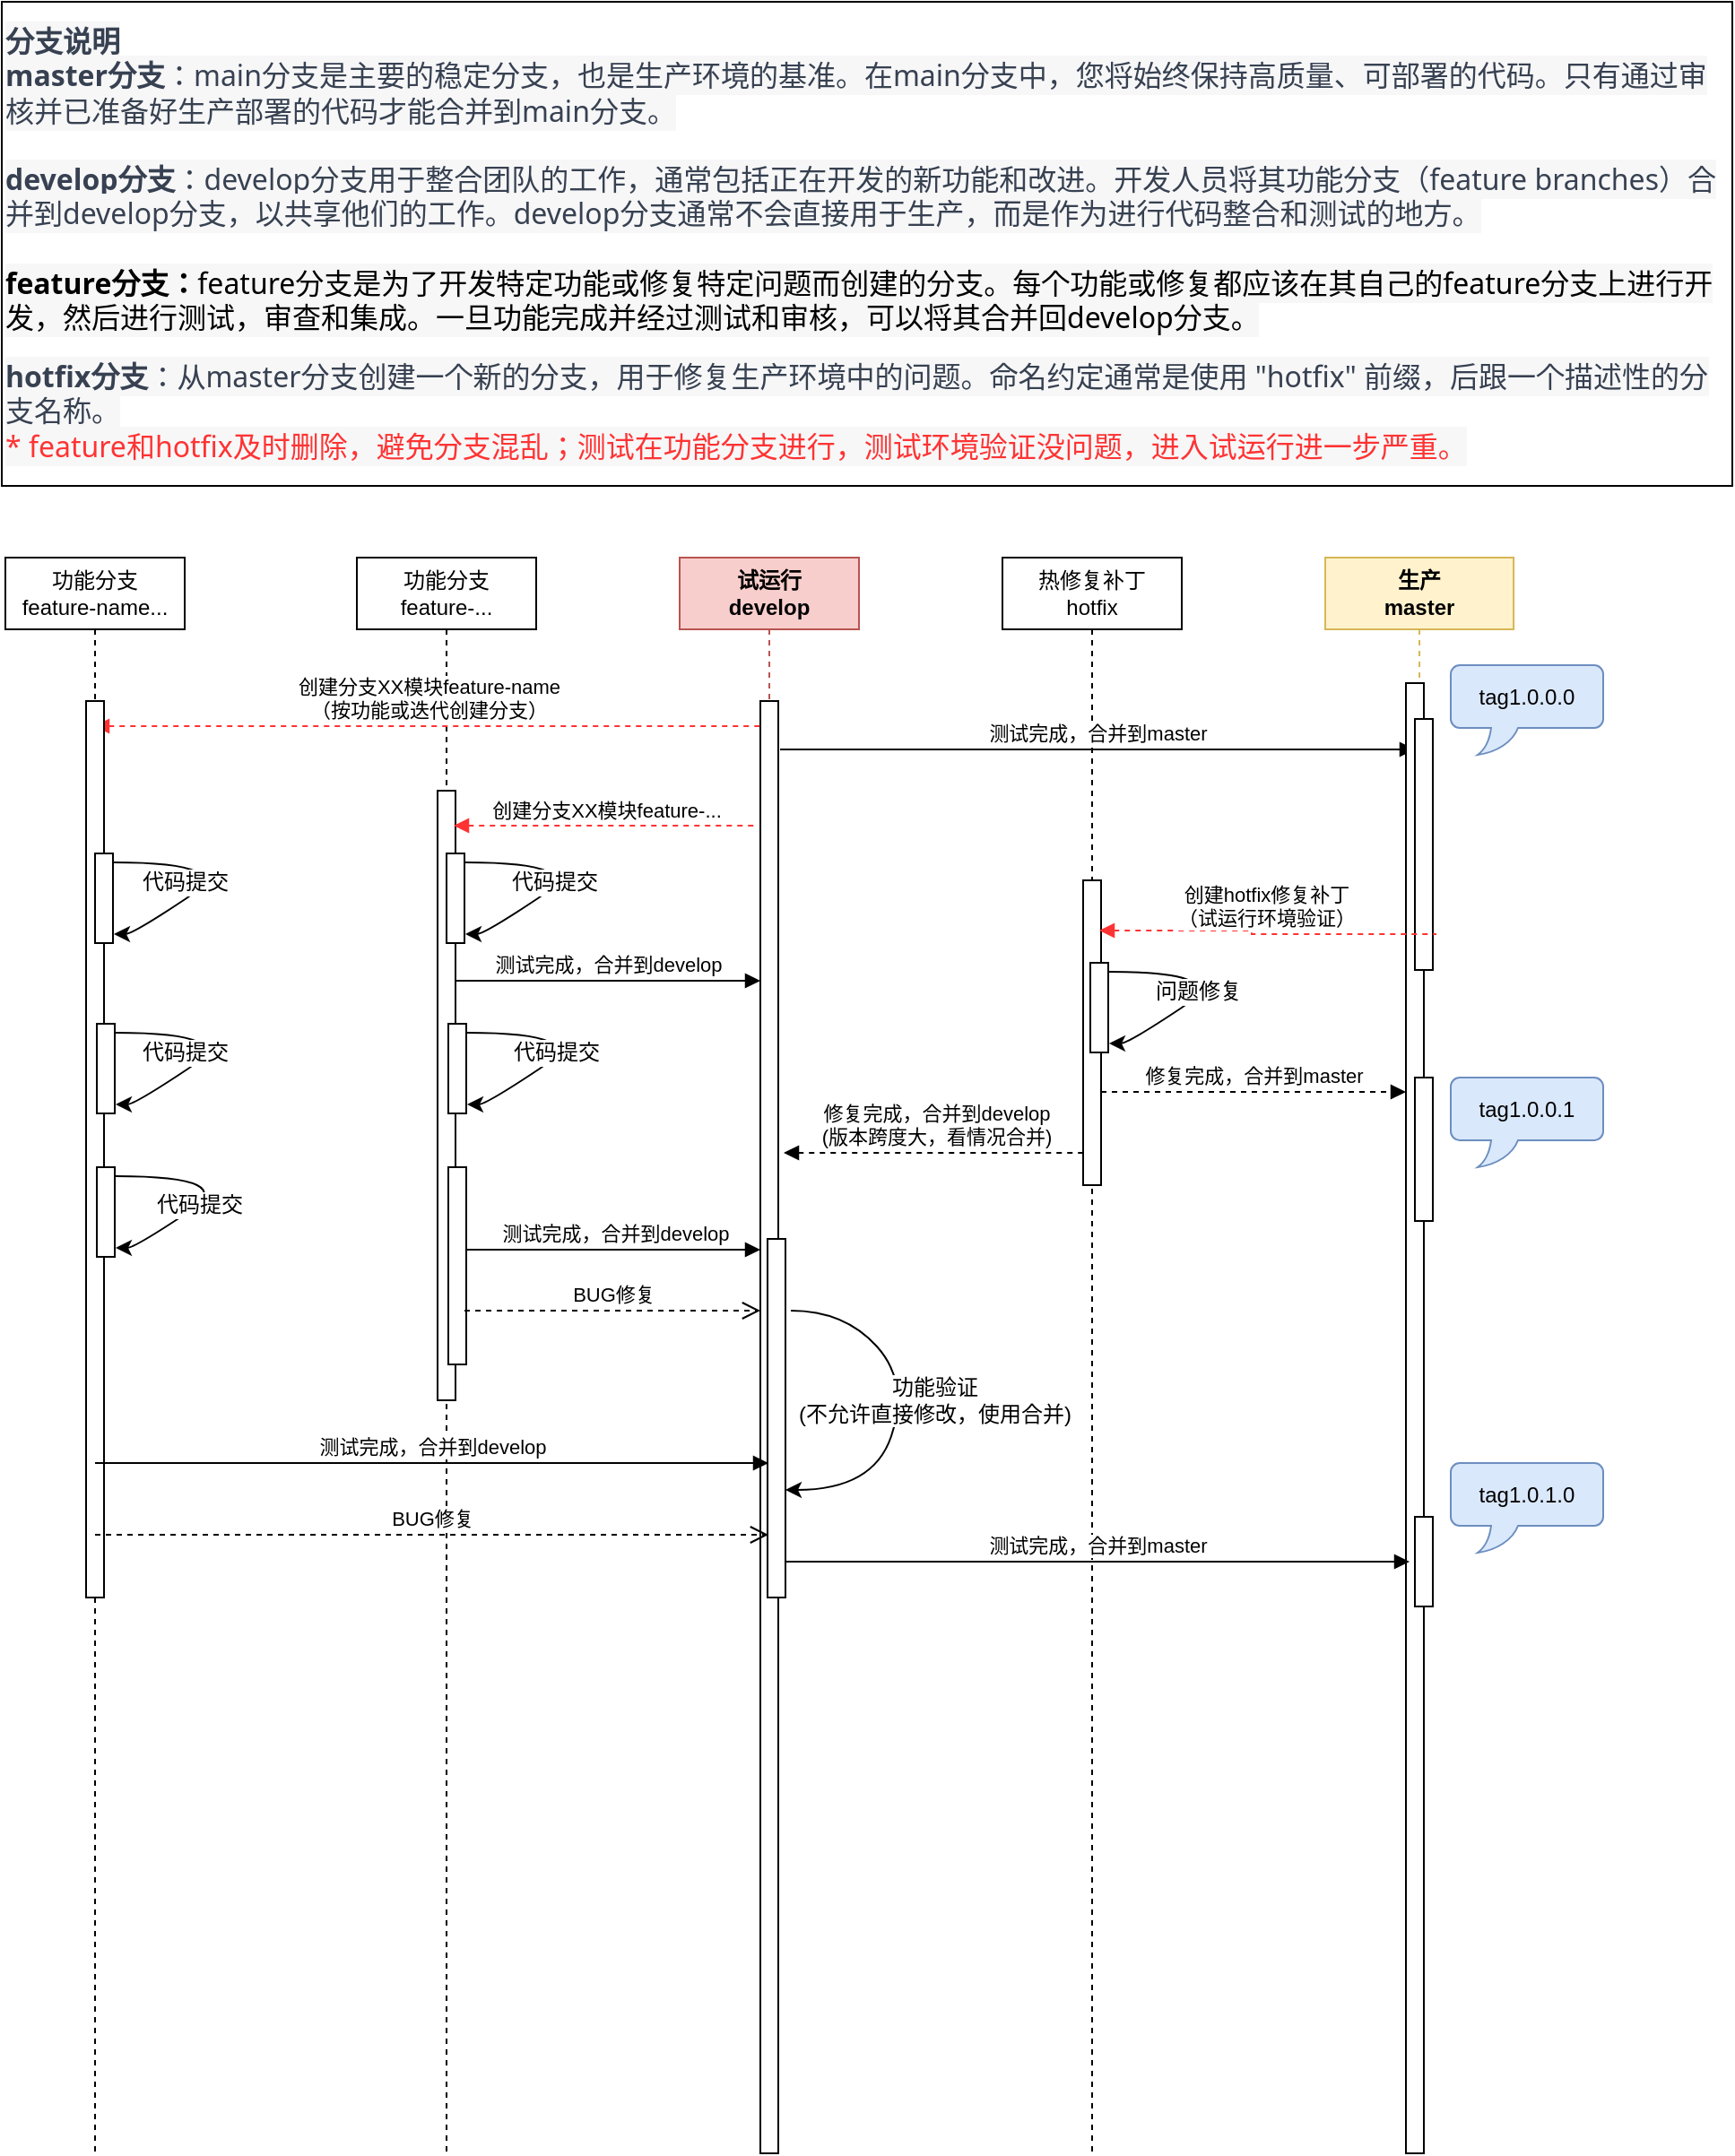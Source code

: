 <mxfile version="21.7.4" type="github">
  <diagram name="第 1 页" id="_E1_B4NnV857_4SNeRNT">
    <mxGraphModel dx="1661" dy="2303" grid="1" gridSize="10" guides="1" tooltips="1" connect="1" arrows="1" fold="1" page="1" pageScale="1" pageWidth="827" pageHeight="1169" math="0" shadow="0">
      <root>
        <mxCell id="0" />
        <mxCell id="1" parent="0" />
        <mxCell id="tiI2DZFde3NhL8ovrC6l-1" value="功能分支&lt;br&gt;feature-..." style="shape=umlLifeline;perimeter=lifelinePerimeter;whiteSpace=wrap;html=1;container=0;dropTarget=0;collapsible=0;recursiveResize=0;outlineConnect=0;portConstraint=eastwest;newEdgeStyle={&quot;edgeStyle&quot;:&quot;elbowEdgeStyle&quot;,&quot;elbow&quot;:&quot;vertical&quot;,&quot;curved&quot;:0,&quot;rounded&quot;:0};" vertex="1" parent="1">
          <mxGeometry x="238" y="40" width="100" height="890" as="geometry" />
        </mxCell>
        <mxCell id="tiI2DZFde3NhL8ovrC6l-11" value="" style="html=1;points=[];perimeter=orthogonalPerimeter;outlineConnect=0;targetShapes=umlLifeline;portConstraint=eastwest;newEdgeStyle={&quot;edgeStyle&quot;:&quot;elbowEdgeStyle&quot;,&quot;elbow&quot;:&quot;vertical&quot;,&quot;curved&quot;:0,&quot;rounded&quot;:0};" vertex="1" parent="tiI2DZFde3NhL8ovrC6l-1">
          <mxGeometry x="45" y="130" width="10" height="340" as="geometry" />
        </mxCell>
        <mxCell id="tiI2DZFde3NhL8ovrC6l-46" value="" style="curved=1;endArrow=classic;html=1;rounded=0;fontFamily=Helvetica;fontSize=12;fontColor=default;" edge="1" parent="tiI2DZFde3NhL8ovrC6l-1">
          <mxGeometry width="50" height="50" relative="1" as="geometry">
            <mxPoint x="61.5" y="265" as="sourcePoint" />
            <mxPoint x="61.5" y="305" as="targetPoint" />
            <Array as="points">
              <mxPoint x="132" y="265" />
              <mxPoint x="72" y="305" />
            </Array>
          </mxGeometry>
        </mxCell>
        <mxCell id="tiI2DZFde3NhL8ovrC6l-47" value="代码提交" style="edgeLabel;html=1;align=center;verticalAlign=middle;resizable=0;points=[];fontSize=12;fontFamily=Helvetica;fontColor=default;" vertex="1" connectable="0" parent="tiI2DZFde3NhL8ovrC6l-46">
          <mxGeometry x="0.221" y="-4" relative="1" as="geometry">
            <mxPoint y="1" as="offset" />
          </mxGeometry>
        </mxCell>
        <mxCell id="tiI2DZFde3NhL8ovrC6l-48" value="" style="html=1;points=[];perimeter=orthogonalPerimeter;outlineConnect=0;targetShapes=umlLifeline;portConstraint=eastwest;newEdgeStyle={&quot;edgeStyle&quot;:&quot;elbowEdgeStyle&quot;,&quot;elbow&quot;:&quot;vertical&quot;,&quot;curved&quot;:0,&quot;rounded&quot;:0};" vertex="1" parent="tiI2DZFde3NhL8ovrC6l-1">
          <mxGeometry x="51" y="260" width="10" height="50" as="geometry" />
        </mxCell>
        <mxCell id="tiI2DZFde3NhL8ovrC6l-54" value="" style="html=1;points=[];perimeter=orthogonalPerimeter;outlineConnect=0;targetShapes=umlLifeline;portConstraint=eastwest;newEdgeStyle={&quot;edgeStyle&quot;:&quot;elbowEdgeStyle&quot;,&quot;elbow&quot;:&quot;vertical&quot;,&quot;curved&quot;:0,&quot;rounded&quot;:0};" vertex="1" parent="tiI2DZFde3NhL8ovrC6l-1">
          <mxGeometry x="51" y="340" width="10" height="110" as="geometry" />
        </mxCell>
        <mxCell id="tiI2DZFde3NhL8ovrC6l-5" value="&lt;b&gt;试运行&lt;br&gt;develop&lt;/b&gt;" style="shape=umlLifeline;perimeter=lifelinePerimeter;whiteSpace=wrap;html=1;container=0;dropTarget=0;collapsible=0;recursiveResize=0;outlineConnect=0;portConstraint=eastwest;newEdgeStyle={&quot;edgeStyle&quot;:&quot;elbowEdgeStyle&quot;,&quot;elbow&quot;:&quot;vertical&quot;,&quot;curved&quot;:0,&quot;rounded&quot;:0};fillColor=#f8cecc;strokeColor=#b85450;" vertex="1" parent="1">
          <mxGeometry x="418" y="40" width="100" height="890" as="geometry" />
        </mxCell>
        <mxCell id="tiI2DZFde3NhL8ovrC6l-6" value="" style="html=1;points=[];perimeter=orthogonalPerimeter;outlineConnect=0;targetShapes=umlLifeline;portConstraint=eastwest;newEdgeStyle={&quot;edgeStyle&quot;:&quot;elbowEdgeStyle&quot;,&quot;elbow&quot;:&quot;vertical&quot;,&quot;curved&quot;:0,&quot;rounded&quot;:0};" vertex="1" parent="tiI2DZFde3NhL8ovrC6l-5">
          <mxGeometry x="45" y="80" width="10" height="810" as="geometry" />
        </mxCell>
        <mxCell id="tiI2DZFde3NhL8ovrC6l-58" value="" style="html=1;points=[];perimeter=orthogonalPerimeter;outlineConnect=0;targetShapes=umlLifeline;portConstraint=eastwest;newEdgeStyle={&quot;edgeStyle&quot;:&quot;elbowEdgeStyle&quot;,&quot;elbow&quot;:&quot;vertical&quot;,&quot;curved&quot;:0,&quot;rounded&quot;:0};" vertex="1" parent="tiI2DZFde3NhL8ovrC6l-5">
          <mxGeometry x="49" y="380" width="10" height="200" as="geometry" />
        </mxCell>
        <mxCell id="tiI2DZFde3NhL8ovrC6l-56" value="" style="curved=1;endArrow=classic;html=1;rounded=0;fontFamily=Helvetica;fontSize=12;fontColor=default;" edge="1" parent="tiI2DZFde3NhL8ovrC6l-5" target="tiI2DZFde3NhL8ovrC6l-58">
          <mxGeometry width="50" height="50" relative="1" as="geometry">
            <mxPoint x="62" y="420" as="sourcePoint" />
            <mxPoint x="57.5" y="520" as="targetPoint" />
            <Array as="points">
              <mxPoint x="92" y="420" />
              <mxPoint x="128" y="460" />
              <mxPoint x="108" y="520" />
            </Array>
          </mxGeometry>
        </mxCell>
        <mxCell id="tiI2DZFde3NhL8ovrC6l-57" value="功能验证&lt;br&gt;(不允许直接修改，使用合并)" style="edgeLabel;html=1;align=center;verticalAlign=middle;resizable=0;points=[];fontSize=12;fontFamily=Helvetica;fontColor=default;" vertex="1" connectable="0" parent="tiI2DZFde3NhL8ovrC6l-56">
          <mxGeometry x="0.221" y="-4" relative="1" as="geometry">
            <mxPoint x="29" y="-23" as="offset" />
          </mxGeometry>
        </mxCell>
        <mxCell id="tiI2DZFde3NhL8ovrC6l-7" value="创建分支XX模块feature-name&lt;br&gt;（按功能或迭代创建分支）" style="html=1;verticalAlign=bottom;endArrow=none;edgeStyle=elbowEdgeStyle;elbow=horizontal;curved=0;rounded=0;startArrow=block;startFill=1;endFill=0;dashed=1;strokeColor=#FF3333;" edge="1" parent="1">
          <mxGeometry relative="1" as="geometry">
            <mxPoint x="91.5" y="134" as="sourcePoint" />
            <Array as="points">
              <mxPoint x="302" y="134" />
            </Array>
            <mxPoint x="463" y="134" as="targetPoint" />
          </mxGeometry>
        </mxCell>
        <mxCell id="tiI2DZFde3NhL8ovrC6l-12" value="创建分支XX模块feature-..." style="html=1;verticalAlign=bottom;endArrow=none;edgeStyle=elbowEdgeStyle;elbow=horizontal;curved=0;rounded=0;startArrow=block;startFill=1;endFill=0;dashed=1;strokeColor=#FF3333;" edge="1" parent="1">
          <mxGeometry relative="1" as="geometry">
            <mxPoint x="292" y="189.5" as="sourcePoint" />
            <Array as="points">
              <mxPoint x="377" y="189.5" />
            </Array>
            <mxPoint x="462" y="189.5" as="targetPoint" />
          </mxGeometry>
        </mxCell>
        <mxCell id="tiI2DZFde3NhL8ovrC6l-13" value="热修复补丁&lt;br&gt;hotfix" style="shape=umlLifeline;perimeter=lifelinePerimeter;whiteSpace=wrap;html=1;container=0;dropTarget=0;collapsible=0;recursiveResize=0;outlineConnect=0;portConstraint=eastwest;newEdgeStyle={&quot;edgeStyle&quot;:&quot;elbowEdgeStyle&quot;,&quot;elbow&quot;:&quot;vertical&quot;,&quot;curved&quot;:0,&quot;rounded&quot;:0};" vertex="1" parent="1">
          <mxGeometry x="598" y="40" width="100" height="890" as="geometry" />
        </mxCell>
        <mxCell id="tiI2DZFde3NhL8ovrC6l-14" value="" style="html=1;points=[];perimeter=orthogonalPerimeter;outlineConnect=0;targetShapes=umlLifeline;portConstraint=eastwest;newEdgeStyle={&quot;edgeStyle&quot;:&quot;elbowEdgeStyle&quot;,&quot;elbow&quot;:&quot;vertical&quot;,&quot;curved&quot;:0,&quot;rounded&quot;:0};" vertex="1" parent="tiI2DZFde3NhL8ovrC6l-13">
          <mxGeometry x="45" y="180" width="10" height="170" as="geometry" />
        </mxCell>
        <mxCell id="tiI2DZFde3NhL8ovrC6l-31" value="" style="curved=1;endArrow=classic;html=1;rounded=0;fontFamily=Helvetica;fontSize=12;fontColor=default;" edge="1" parent="tiI2DZFde3NhL8ovrC6l-13">
          <mxGeometry width="50" height="50" relative="1" as="geometry">
            <mxPoint x="59.5" y="231" as="sourcePoint" />
            <mxPoint x="59.5" y="271" as="targetPoint" />
            <Array as="points">
              <mxPoint x="130" y="231" />
              <mxPoint x="70" y="271" />
            </Array>
          </mxGeometry>
        </mxCell>
        <mxCell id="tiI2DZFde3NhL8ovrC6l-32" value="问题修复" style="edgeLabel;html=1;align=center;verticalAlign=middle;resizable=0;points=[];fontSize=12;fontFamily=Helvetica;fontColor=default;" vertex="1" connectable="0" parent="tiI2DZFde3NhL8ovrC6l-31">
          <mxGeometry x="0.221" y="-4" relative="1" as="geometry">
            <mxPoint y="1" as="offset" />
          </mxGeometry>
        </mxCell>
        <mxCell id="tiI2DZFde3NhL8ovrC6l-33" value="" style="html=1;points=[];perimeter=orthogonalPerimeter;outlineConnect=0;targetShapes=umlLifeline;portConstraint=eastwest;newEdgeStyle={&quot;edgeStyle&quot;:&quot;elbowEdgeStyle&quot;,&quot;elbow&quot;:&quot;vertical&quot;,&quot;curved&quot;:0,&quot;rounded&quot;:0};" vertex="1" parent="tiI2DZFde3NhL8ovrC6l-13">
          <mxGeometry x="49" y="226" width="10" height="50" as="geometry" />
        </mxCell>
        <mxCell id="tiI2DZFde3NhL8ovrC6l-20" value="" style="curved=1;endArrow=classic;html=1;rounded=0;fontFamily=Helvetica;fontSize=12;fontColor=default;" edge="1" parent="1">
          <mxGeometry width="50" height="50" relative="1" as="geometry">
            <mxPoint x="298.5" y="210" as="sourcePoint" />
            <mxPoint x="298.5" y="250" as="targetPoint" />
            <Array as="points">
              <mxPoint x="369" y="210" />
              <mxPoint x="309" y="250" />
            </Array>
          </mxGeometry>
        </mxCell>
        <mxCell id="tiI2DZFde3NhL8ovrC6l-21" value="代码提交" style="edgeLabel;html=1;align=center;verticalAlign=middle;resizable=0;points=[];fontSize=12;fontFamily=Helvetica;fontColor=default;" vertex="1" connectable="0" parent="tiI2DZFde3NhL8ovrC6l-20">
          <mxGeometry x="0.221" y="-4" relative="1" as="geometry">
            <mxPoint y="1" as="offset" />
          </mxGeometry>
        </mxCell>
        <mxCell id="tiI2DZFde3NhL8ovrC6l-22" value="测试完成，合并到develop" style="html=1;verticalAlign=bottom;endArrow=block;edgeStyle=elbowEdgeStyle;elbow=vertical;curved=0;rounded=0;" edge="1" parent="1">
          <mxGeometry relative="1" as="geometry">
            <mxPoint x="293" y="276" as="sourcePoint" />
            <Array as="points">
              <mxPoint x="378" y="276" />
            </Array>
            <mxPoint x="463" y="276" as="targetPoint" />
          </mxGeometry>
        </mxCell>
        <mxCell id="tiI2DZFde3NhL8ovrC6l-26" value="测试完成，合并到master" style="html=1;verticalAlign=bottom;endArrow=block;edgeStyle=elbowEdgeStyle;elbow=vertical;curved=0;rounded=0;" edge="1" parent="1" target="tiI2DZFde3NhL8ovrC6l-40">
          <mxGeometry relative="1" as="geometry">
            <mxPoint x="474" y="147" as="sourcePoint" />
            <Array as="points" />
            <mxPoint x="816.03" y="147" as="targetPoint" />
          </mxGeometry>
        </mxCell>
        <mxCell id="tiI2DZFde3NhL8ovrC6l-27" value="" style="html=1;points=[];perimeter=orthogonalPerimeter;outlineConnect=0;targetShapes=umlLifeline;portConstraint=eastwest;newEdgeStyle={&quot;edgeStyle&quot;:&quot;elbowEdgeStyle&quot;,&quot;elbow&quot;:&quot;vertical&quot;,&quot;curved&quot;:0,&quot;rounded&quot;:0};" vertex="1" parent="1">
          <mxGeometry x="288" y="205" width="10" height="50" as="geometry" />
        </mxCell>
        <mxCell id="tiI2DZFde3NhL8ovrC6l-28" value="&lt;b&gt;生产&lt;br&gt;master&lt;/b&gt;" style="shape=umlLifeline;perimeter=lifelinePerimeter;whiteSpace=wrap;html=1;container=0;dropTarget=0;collapsible=0;recursiveResize=0;outlineConnect=0;portConstraint=eastwest;newEdgeStyle={&quot;edgeStyle&quot;:&quot;elbowEdgeStyle&quot;,&quot;elbow&quot;:&quot;vertical&quot;,&quot;curved&quot;:0,&quot;rounded&quot;:0};fillColor=#fff2cc;strokeColor=#d6b656;" vertex="1" parent="1">
          <mxGeometry x="778" y="40" width="105.06" height="890" as="geometry" />
        </mxCell>
        <mxCell id="tiI2DZFde3NhL8ovrC6l-29" value="" style="html=1;points=[];perimeter=orthogonalPerimeter;outlineConnect=0;targetShapes=umlLifeline;portConstraint=eastwest;newEdgeStyle={&quot;edgeStyle&quot;:&quot;elbowEdgeStyle&quot;,&quot;elbow&quot;:&quot;vertical&quot;,&quot;curved&quot;:0,&quot;rounded&quot;:0};" vertex="1" parent="tiI2DZFde3NhL8ovrC6l-28">
          <mxGeometry x="45" y="70" width="10" height="820" as="geometry" />
        </mxCell>
        <mxCell id="tiI2DZFde3NhL8ovrC6l-37" value="" style="html=1;points=[];perimeter=orthogonalPerimeter;outlineConnect=0;targetShapes=umlLifeline;portConstraint=eastwest;newEdgeStyle={&quot;edgeStyle&quot;:&quot;elbowEdgeStyle&quot;,&quot;elbow&quot;:&quot;vertical&quot;,&quot;curved&quot;:0,&quot;rounded&quot;:0};" vertex="1" parent="tiI2DZFde3NhL8ovrC6l-28">
          <mxGeometry x="50" y="290" width="10" height="80" as="geometry" />
        </mxCell>
        <mxCell id="tiI2DZFde3NhL8ovrC6l-40" value="" style="html=1;points=[];perimeter=orthogonalPerimeter;outlineConnect=0;targetShapes=umlLifeline;portConstraint=eastwest;newEdgeStyle={&quot;edgeStyle&quot;:&quot;elbowEdgeStyle&quot;,&quot;elbow&quot;:&quot;vertical&quot;,&quot;curved&quot;:0,&quot;rounded&quot;:0};" vertex="1" parent="tiI2DZFde3NhL8ovrC6l-28">
          <mxGeometry x="50" y="90" width="10" height="140" as="geometry" />
        </mxCell>
        <mxCell id="tiI2DZFde3NhL8ovrC6l-30" value="创建hotfix修复补丁&lt;br&gt;（试运行环境验证）" style="html=1;verticalAlign=bottom;endArrow=none;edgeStyle=elbowEdgeStyle;elbow=horizontal;curved=0;rounded=0;startArrow=block;startFill=1;endFill=0;dashed=1;strokeColor=#FF3333;entryX=1.2;entryY=0.857;entryDx=0;entryDy=0;entryPerimeter=0;" edge="1" parent="1" target="tiI2DZFde3NhL8ovrC6l-40">
          <mxGeometry relative="1" as="geometry">
            <mxPoint x="652" y="248" as="sourcePoint" />
            <Array as="points">
              <mxPoint x="737" y="248" />
            </Array>
            <mxPoint x="822" y="248" as="targetPoint" />
          </mxGeometry>
        </mxCell>
        <mxCell id="tiI2DZFde3NhL8ovrC6l-34" value="修复完成，合并到master" style="html=1;verticalAlign=bottom;endArrow=block;edgeStyle=elbowEdgeStyle;elbow=vertical;curved=0;rounded=0;dashed=1;" edge="1" parent="1">
          <mxGeometry relative="1" as="geometry">
            <mxPoint x="653" y="338" as="sourcePoint" />
            <Array as="points">
              <mxPoint x="738" y="338" />
            </Array>
            <mxPoint x="823" y="338" as="targetPoint" />
          </mxGeometry>
        </mxCell>
        <mxCell id="tiI2DZFde3NhL8ovrC6l-35" value="修复完成，合并到develop&lt;br&gt;(版本跨度大，看情况合并)" style="html=1;verticalAlign=bottom;endArrow=none;edgeStyle=elbowEdgeStyle;elbow=horizontal;curved=0;rounded=0;startArrow=block;startFill=1;endFill=0;dashed=1;" edge="1" parent="1">
          <mxGeometry relative="1" as="geometry">
            <mxPoint x="476" y="372" as="sourcePoint" />
            <Array as="points">
              <mxPoint x="561" y="372" />
            </Array>
            <mxPoint x="646" y="372" as="targetPoint" />
          </mxGeometry>
        </mxCell>
        <mxCell id="tiI2DZFde3NhL8ovrC6l-44" value="tag1.0.0.1" style="whiteSpace=wrap;html=1;shape=mxgraph.basic.roundRectCallout;dx=30;dy=15;size=5;boundedLbl=1;fontFamily=Helvetica;fontSize=12;fillColor=#dae8fc;strokeColor=#6c8ebf;" vertex="1" parent="1">
          <mxGeometry x="848" y="330" width="85" height="50" as="geometry" />
        </mxCell>
        <mxCell id="tiI2DZFde3NhL8ovrC6l-45" value="tag1.0.0.0" style="whiteSpace=wrap;html=1;shape=mxgraph.basic.roundRectCallout;dx=30;dy=15;size=5;boundedLbl=1;fontFamily=Helvetica;fontSize=12;fillColor=#dae8fc;strokeColor=#6c8ebf;" vertex="1" parent="1">
          <mxGeometry x="848" y="100" width="85" height="50" as="geometry" />
        </mxCell>
        <mxCell id="tiI2DZFde3NhL8ovrC6l-55" value="测试完成，合并到develop" style="html=1;verticalAlign=bottom;endArrow=block;edgeStyle=elbowEdgeStyle;elbow=vertical;curved=0;rounded=0;" edge="1" parent="1" source="tiI2DZFde3NhL8ovrC6l-54">
          <mxGeometry relative="1" as="geometry">
            <mxPoint x="320" y="430" as="sourcePoint" />
            <Array as="points">
              <mxPoint x="300" y="426" />
            </Array>
            <mxPoint x="463" y="425.5" as="targetPoint" />
          </mxGeometry>
        </mxCell>
        <mxCell id="tiI2DZFde3NhL8ovrC6l-62" value="测试完成，合并到master" style="html=1;verticalAlign=bottom;endArrow=block;edgeStyle=elbowEdgeStyle;elbow=vertical;curved=0;rounded=0;" edge="1" parent="1" source="tiI2DZFde3NhL8ovrC6l-58">
          <mxGeometry relative="1" as="geometry">
            <mxPoint x="488" y="600" as="sourcePoint" />
            <Array as="points" />
            <mxPoint x="825" y="600" as="targetPoint" />
          </mxGeometry>
        </mxCell>
        <mxCell id="tiI2DZFde3NhL8ovrC6l-63" value="" style="html=1;points=[];perimeter=orthogonalPerimeter;outlineConnect=0;targetShapes=umlLifeline;portConstraint=eastwest;newEdgeStyle={&quot;edgeStyle&quot;:&quot;elbowEdgeStyle&quot;,&quot;elbow&quot;:&quot;vertical&quot;,&quot;curved&quot;:0,&quot;rounded&quot;:0};" vertex="1" parent="1">
          <mxGeometry x="828" y="575" width="10" height="50" as="geometry" />
        </mxCell>
        <mxCell id="tiI2DZFde3NhL8ovrC6l-64" value="tag1.0.1.0" style="whiteSpace=wrap;html=1;shape=mxgraph.basic.roundRectCallout;dx=30;dy=15;size=5;boundedLbl=1;fontFamily=Helvetica;fontSize=12;fillColor=#dae8fc;strokeColor=#6c8ebf;" vertex="1" parent="1">
          <mxGeometry x="848" y="545" width="85" height="50" as="geometry" />
        </mxCell>
        <mxCell id="tiI2DZFde3NhL8ovrC6l-65" value="功能分支&lt;br&gt;feature-name..." style="shape=umlLifeline;perimeter=lifelinePerimeter;whiteSpace=wrap;html=1;container=0;dropTarget=0;collapsible=0;recursiveResize=0;outlineConnect=0;portConstraint=eastwest;newEdgeStyle={&quot;edgeStyle&quot;:&quot;elbowEdgeStyle&quot;,&quot;elbow&quot;:&quot;vertical&quot;,&quot;curved&quot;:0,&quot;rounded&quot;:0};" vertex="1" parent="1">
          <mxGeometry x="42" y="40" width="100" height="890" as="geometry" />
        </mxCell>
        <mxCell id="tiI2DZFde3NhL8ovrC6l-67" value="" style="html=1;points=[];perimeter=orthogonalPerimeter;outlineConnect=0;targetShapes=umlLifeline;portConstraint=eastwest;newEdgeStyle={&quot;edgeStyle&quot;:&quot;elbowEdgeStyle&quot;,&quot;elbow&quot;:&quot;vertical&quot;,&quot;curved&quot;:0,&quot;rounded&quot;:0};" vertex="1" parent="tiI2DZFde3NhL8ovrC6l-65">
          <mxGeometry x="45" y="80" width="10" height="500" as="geometry" />
        </mxCell>
        <mxCell id="tiI2DZFde3NhL8ovrC6l-68" value="" style="curved=1;endArrow=classic;html=1;rounded=0;fontFamily=Helvetica;fontSize=12;fontColor=default;" edge="1" parent="tiI2DZFde3NhL8ovrC6l-65">
          <mxGeometry width="50" height="50" relative="1" as="geometry">
            <mxPoint x="61.5" y="265" as="sourcePoint" />
            <mxPoint x="61.5" y="305" as="targetPoint" />
            <Array as="points">
              <mxPoint x="132" y="265" />
              <mxPoint x="72" y="305" />
            </Array>
          </mxGeometry>
        </mxCell>
        <mxCell id="tiI2DZFde3NhL8ovrC6l-69" value="代码提交" style="edgeLabel;html=1;align=center;verticalAlign=middle;resizable=0;points=[];fontSize=12;fontFamily=Helvetica;fontColor=default;" vertex="1" connectable="0" parent="tiI2DZFde3NhL8ovrC6l-68">
          <mxGeometry x="0.221" y="-4" relative="1" as="geometry">
            <mxPoint x="-11" y="1" as="offset" />
          </mxGeometry>
        </mxCell>
        <mxCell id="tiI2DZFde3NhL8ovrC6l-70" value="" style="html=1;points=[];perimeter=orthogonalPerimeter;outlineConnect=0;targetShapes=umlLifeline;portConstraint=eastwest;newEdgeStyle={&quot;edgeStyle&quot;:&quot;elbowEdgeStyle&quot;,&quot;elbow&quot;:&quot;vertical&quot;,&quot;curved&quot;:0,&quot;rounded&quot;:0};" vertex="1" parent="tiI2DZFde3NhL8ovrC6l-65">
          <mxGeometry x="51" y="260" width="10" height="50" as="geometry" />
        </mxCell>
        <mxCell id="tiI2DZFde3NhL8ovrC6l-71" value="" style="curved=1;endArrow=classic;html=1;rounded=0;fontFamily=Helvetica;fontSize=12;fontColor=default;" edge="1" parent="tiI2DZFde3NhL8ovrC6l-65">
          <mxGeometry width="50" height="50" relative="1" as="geometry">
            <mxPoint x="61.5" y="345" as="sourcePoint" />
            <mxPoint x="61.5" y="385" as="targetPoint" />
            <Array as="points">
              <mxPoint x="132" y="345" />
              <mxPoint x="72" y="385" />
            </Array>
          </mxGeometry>
        </mxCell>
        <mxCell id="tiI2DZFde3NhL8ovrC6l-72" value="代码提交" style="edgeLabel;html=1;align=center;verticalAlign=middle;resizable=0;points=[];fontSize=12;fontFamily=Helvetica;fontColor=default;" vertex="1" connectable="0" parent="tiI2DZFde3NhL8ovrC6l-71">
          <mxGeometry x="0.221" y="-4" relative="1" as="geometry">
            <mxPoint x="-3" y="6" as="offset" />
          </mxGeometry>
        </mxCell>
        <mxCell id="tiI2DZFde3NhL8ovrC6l-73" value="" style="html=1;points=[];perimeter=orthogonalPerimeter;outlineConnect=0;targetShapes=umlLifeline;portConstraint=eastwest;newEdgeStyle={&quot;edgeStyle&quot;:&quot;elbowEdgeStyle&quot;,&quot;elbow&quot;:&quot;vertical&quot;,&quot;curved&quot;:0,&quot;rounded&quot;:0};" vertex="1" parent="tiI2DZFde3NhL8ovrC6l-65">
          <mxGeometry x="51" y="340" width="10" height="50" as="geometry" />
        </mxCell>
        <mxCell id="tiI2DZFde3NhL8ovrC6l-74" value="" style="curved=1;endArrow=classic;html=1;rounded=0;fontFamily=Helvetica;fontSize=12;fontColor=default;" edge="1" parent="1">
          <mxGeometry width="50" height="50" relative="1" as="geometry">
            <mxPoint x="102.5" y="210" as="sourcePoint" />
            <mxPoint x="102.5" y="250" as="targetPoint" />
            <Array as="points">
              <mxPoint x="173" y="210" />
              <mxPoint x="113" y="250" />
            </Array>
          </mxGeometry>
        </mxCell>
        <mxCell id="tiI2DZFde3NhL8ovrC6l-75" value="代码提交" style="edgeLabel;html=1;align=center;verticalAlign=middle;resizable=0;points=[];fontSize=12;fontFamily=Helvetica;fontColor=default;" vertex="1" connectable="0" parent="tiI2DZFde3NhL8ovrC6l-74">
          <mxGeometry x="0.221" y="-4" relative="1" as="geometry">
            <mxPoint x="-10" y="1" as="offset" />
          </mxGeometry>
        </mxCell>
        <mxCell id="tiI2DZFde3NhL8ovrC6l-77" value="" style="html=1;points=[];perimeter=orthogonalPerimeter;outlineConnect=0;targetShapes=umlLifeline;portConstraint=eastwest;newEdgeStyle={&quot;edgeStyle&quot;:&quot;elbowEdgeStyle&quot;,&quot;elbow&quot;:&quot;vertical&quot;,&quot;curved&quot;:0,&quot;rounded&quot;:0};" vertex="1" parent="1">
          <mxGeometry x="92" y="205" width="10" height="50" as="geometry" />
        </mxCell>
        <mxCell id="tiI2DZFde3NhL8ovrC6l-78" value="测试完成，合并到develop" style="html=1;verticalAlign=bottom;endArrow=block;edgeStyle=elbowEdgeStyle;elbow=vertical;curved=0;rounded=0;" edge="1" parent="1" source="tiI2DZFde3NhL8ovrC6l-65" target="tiI2DZFde3NhL8ovrC6l-5">
          <mxGeometry relative="1" as="geometry">
            <mxPoint x="92" y="545" as="sourcePoint" />
            <Array as="points">
              <mxPoint x="177" y="545" />
            </Array>
            <mxPoint x="467.5" y="545" as="targetPoint" />
          </mxGeometry>
        </mxCell>
        <mxCell id="tiI2DZFde3NhL8ovrC6l-80" value="BUG修复" style="html=1;verticalAlign=bottom;endArrow=open;dashed=1;endSize=8;edgeStyle=elbowEdgeStyle;elbow=vertical;curved=0;rounded=0;" edge="1" parent="1">
          <mxGeometry relative="1" as="geometry">
            <mxPoint x="463" y="460" as="targetPoint" />
            <Array as="points">
              <mxPoint x="378" y="460" />
            </Array>
            <mxPoint x="298" y="460" as="sourcePoint" />
          </mxGeometry>
        </mxCell>
        <mxCell id="tiI2DZFde3NhL8ovrC6l-81" value="BUG修复" style="html=1;verticalAlign=bottom;endArrow=open;dashed=1;endSize=8;edgeStyle=elbowEdgeStyle;elbow=vertical;curved=0;rounded=0;" edge="1" parent="1" target="tiI2DZFde3NhL8ovrC6l-5">
          <mxGeometry relative="1" as="geometry">
            <mxPoint x="257" y="585" as="targetPoint" />
            <Array as="points">
              <mxPoint x="172" y="585" />
            </Array>
            <mxPoint x="92" y="585" as="sourcePoint" />
          </mxGeometry>
        </mxCell>
        <UserObject label="&lt;b style=&quot;background-color: rgb(247, 247, 248); color: rgb(55, 65, 81); font-family: Söhne, ui-sans-serif, system-ui, -apple-system, &amp;quot;Segoe UI&amp;quot;, Roboto, Ubuntu, Cantarell, &amp;quot;Noto Sans&amp;quot;, sans-serif, &amp;quot;Helvetica Neue&amp;quot;, Arial, &amp;quot;Apple Color Emoji&amp;quot;, &amp;quot;Segoe UI Emoji&amp;quot;, &amp;quot;Segoe UI Symbol&amp;quot;, &amp;quot;Noto Color Emoji&amp;quot;; font-size: 16px; border-color: var(--border-color);&quot;&gt;分支说明&lt;/b&gt;&lt;br&gt;&lt;b style=&quot;background-color: rgb(247, 247, 248); color: rgb(55, 65, 81); font-family: Söhne, ui-sans-serif, system-ui, -apple-system, &amp;quot;Segoe UI&amp;quot;, Roboto, Ubuntu, Cantarell, &amp;quot;Noto Sans&amp;quot;, sans-serif, &amp;quot;Helvetica Neue&amp;quot;, Arial, &amp;quot;Apple Color Emoji&amp;quot;, &amp;quot;Segoe UI Emoji&amp;quot;, &amp;quot;Segoe UI Symbol&amp;quot;, &amp;quot;Noto Color Emoji&amp;quot;; font-size: 16px; border-color: var(--border-color);&quot;&gt;master分支&lt;/b&gt;&lt;span style=&quot;background-color: rgb(247, 247, 248); color: rgb(55, 65, 81); font-family: Söhne, ui-sans-serif, system-ui, -apple-system, &amp;quot;Segoe UI&amp;quot;, Roboto, Ubuntu, Cantarell, &amp;quot;Noto Sans&amp;quot;, sans-serif, &amp;quot;Helvetica Neue&amp;quot;, Arial, &amp;quot;Apple Color Emoji&amp;quot;, &amp;quot;Segoe UI Emoji&amp;quot;, &amp;quot;Segoe UI Symbol&amp;quot;, &amp;quot;Noto Color Emoji&amp;quot;; font-size: 16px;&quot;&gt;：main分支是主要的稳定分支，也是生产环境的基准。在main分支中，您将始终保持高质量、可部署的代码。只有通过审核并已准备好生产部署的代码才能合并到main分支。&lt;/span&gt;&lt;br&gt;&lt;font face=&quot;Söhne, ui-sans-serif, system-ui, -apple-system, Segoe UI, Roboto, Ubuntu, Cantarell, Noto Sans, sans-serif, Helvetica Neue, Arial, Apple Color Emoji, Segoe UI Emoji, Segoe UI Symbol, Noto Color Emoji&quot; color=&quot;#374151&quot;&gt;&lt;span style=&quot;font-size: 16px;&quot;&gt;&lt;br&gt;&lt;/span&gt;&lt;/font&gt;&lt;b style=&quot;background-color: rgb(247, 247, 248); color: rgb(55, 65, 81); font-family: Söhne, ui-sans-serif, system-ui, -apple-system, &amp;quot;Segoe UI&amp;quot;, Roboto, Ubuntu, Cantarell, &amp;quot;Noto Sans&amp;quot;, sans-serif, &amp;quot;Helvetica Neue&amp;quot;, Arial, &amp;quot;Apple Color Emoji&amp;quot;, &amp;quot;Segoe UI Emoji&amp;quot;, &amp;quot;Segoe UI Symbol&amp;quot;, &amp;quot;Noto Color Emoji&amp;quot;; font-size: 16px;&quot;&gt;develop分支&lt;/b&gt;&lt;span style=&quot;background-color: rgb(247, 247, 248); color: rgb(55, 65, 81); font-family: Söhne, ui-sans-serif, system-ui, -apple-system, &amp;quot;Segoe UI&amp;quot;, Roboto, Ubuntu, Cantarell, &amp;quot;Noto Sans&amp;quot;, sans-serif, &amp;quot;Helvetica Neue&amp;quot;, Arial, &amp;quot;Apple Color Emoji&amp;quot;, &amp;quot;Segoe UI Emoji&amp;quot;, &amp;quot;Segoe UI Symbol&amp;quot;, &amp;quot;Noto Color Emoji&amp;quot;; font-size: 16px;&quot;&gt;：develop分支用于整合团队的工作，通常包括正在开发的新功能和改进。开发人员将其功能分支（feature branches）合并到develop分支，以共享他们的工作。develop分支通常不会直接用于生产，而是作为进行代码整合和测试的地方。&lt;/span&gt;&lt;br&gt;&lt;font face=&quot;Söhne, ui-sans-serif, system-ui, -apple-system, Segoe UI, Roboto, Ubuntu, Cantarell, Noto Sans, sans-serif, Helvetica Neue, Arial, Apple Color Emoji, Segoe UI Emoji, Segoe UI Symbol, Noto Color Emoji&quot; color=&quot;#374151&quot;&gt;&lt;span style=&quot;font-size: 16px;&quot;&gt;&lt;br&gt;&lt;/span&gt;&lt;/font&gt;&lt;span style=&quot;background-color: rgb(247, 247, 248); color: var(--tw-prose-bold); font-family: Söhne, ui-sans-serif, system-ui, -apple-system, &amp;quot;Segoe UI&amp;quot;, Roboto, Ubuntu, Cantarell, &amp;quot;Noto Sans&amp;quot;, sans-serif, &amp;quot;Helvetica Neue&amp;quot;, Arial, &amp;quot;Apple Color Emoji&amp;quot;, &amp;quot;Segoe UI Emoji&amp;quot;, &amp;quot;Segoe UI Symbol&amp;quot;, &amp;quot;Noto Color Emoji&amp;quot;; font-size: 16px; border: 0px solid rgb(217, 217, 227); box-sizing: border-box; --tw-border-spacing-x: 0; --tw-border-spacing-y: 0; --tw-translate-x: 0; --tw-translate-y: 0; --tw-rotate: 0; --tw-skew-x: 0; --tw-skew-y: 0; --tw-scale-x: 1; --tw-scale-y: 1; --tw-pan-x: ; --tw-pan-y: ; --tw-pinch-zoom: ; --tw-scroll-snap-strictness: proximity; --tw-gradient-from-position: ; --tw-gradient-via-position: ; --tw-gradient-to-position: ; --tw-ordinal: ; --tw-slashed-zero: ; --tw-numeric-figure: ; --tw-numeric-spacing: ; --tw-numeric-fraction: ; --tw-ring-inset: ; --tw-ring-offset-width: 0px; --tw-ring-offset-color: #fff; --tw-ring-color: rgba(69,89,164,.5); --tw-ring-offset-shadow: 0 0 transparent; --tw-ring-shadow: 0 0 transparent; --tw-shadow: 0 0 transparent; --tw-shadow-colored: 0 0 transparent; --tw-blur: ; --tw-brightness: ; --tw-contrast: ; --tw-grayscale: ; --tw-hue-rotate: ; --tw-invert: ; --tw-saturate: ; --tw-sepia: ; --tw-drop-shadow: ; --tw-backdrop-blur: ; --tw-backdrop-brightness: ; --tw-backdrop-contrast: ; --tw-backdrop-grayscale: ; --tw-backdrop-hue-rotate: ; --tw-backdrop-invert: ; --tw-backdrop-opacity: ; --tw-backdrop-saturate: ; --tw-backdrop-sepia: ; font-weight: 600;&quot;&gt;feature分支：&lt;/span&gt;&lt;span style=&quot;background-color: rgb(247, 247, 248); color: var(--tw-prose-bold); font-family: Söhne, ui-sans-serif, system-ui, -apple-system, &amp;quot;Segoe UI&amp;quot;, Roboto, Ubuntu, Cantarell, &amp;quot;Noto Sans&amp;quot;, sans-serif, &amp;quot;Helvetica Neue&amp;quot;, Arial, &amp;quot;Apple Color Emoji&amp;quot;, &amp;quot;Segoe UI Emoji&amp;quot;, &amp;quot;Segoe UI Symbol&amp;quot;, &amp;quot;Noto Color Emoji&amp;quot;; font-size: 16px; border: 0px solid rgb(217, 217, 227); box-sizing: border-box; --tw-border-spacing-x: 0; --tw-border-spacing-y: 0; --tw-translate-x: 0; --tw-translate-y: 0; --tw-rotate: 0; --tw-skew-x: 0; --tw-skew-y: 0; --tw-scale-x: 1; --tw-scale-y: 1; --tw-pan-x: ; --tw-pan-y: ; --tw-pinch-zoom: ; --tw-scroll-snap-strictness: proximity; --tw-gradient-from-position: ; --tw-gradient-via-position: ; --tw-gradient-to-position: ; --tw-ordinal: ; --tw-slashed-zero: ; --tw-numeric-figure: ; --tw-numeric-spacing: ; --tw-numeric-fraction: ; --tw-ring-inset: ; --tw-ring-offset-width: 0px; --tw-ring-offset-color: #fff; --tw-ring-color: rgba(69,89,164,.5); --tw-ring-offset-shadow: 0 0 transparent; --tw-ring-shadow: 0 0 transparent; --tw-shadow: 0 0 transparent; --tw-shadow-colored: 0 0 transparent; --tw-blur: ; --tw-brightness: ; --tw-contrast: ; --tw-grayscale: ; --tw-hue-rotate: ; --tw-invert: ; --tw-saturate: ; --tw-sepia: ; --tw-drop-shadow: ; --tw-backdrop-blur: ; --tw-backdrop-brightness: ; --tw-backdrop-contrast: ; --tw-backdrop-grayscale: ; --tw-backdrop-hue-rotate: ; --tw-backdrop-invert: ; --tw-backdrop-opacity: ; --tw-backdrop-saturate: ; --tw-backdrop-sepia: ;&quot;&gt;feature分支是为了开发特定功能或修复特定问题而创建的分支。每个功能或修复都应该在其自己的feature分支上进行开发，然后进行测试，审查和集成。一旦功能完成并经过测试和审核，可以将其合并回develop分支。&lt;/span&gt;&lt;br&gt;&lt;br&gt;&lt;span style=&quot;color: rgb(55, 65, 81); font-family: Söhne, ui-sans-serif, system-ui, -apple-system, &amp;quot;Segoe UI&amp;quot;, Roboto, Ubuntu, Cantarell, &amp;quot;Noto Sans&amp;quot;, sans-serif, &amp;quot;Helvetica Neue&amp;quot;, Arial, &amp;quot;Apple Color Emoji&amp;quot;, &amp;quot;Segoe UI Emoji&amp;quot;, &amp;quot;Segoe UI Symbol&amp;quot;, &amp;quot;Noto Color Emoji&amp;quot;; font-size: 16px; background-color: rgb(247, 247, 248);&quot;&gt;&lt;b&gt;hotfix分支&lt;/b&gt;：从master分支&lt;/span&gt;&lt;span style=&quot;color: rgb(55, 65, 81); font-family: Söhne, ui-sans-serif, system-ui, -apple-system, &amp;quot;Segoe UI&amp;quot;, Roboto, Ubuntu, Cantarell, &amp;quot;Noto Sans&amp;quot;, sans-serif, &amp;quot;Helvetica Neue&amp;quot;, Arial, &amp;quot;Apple Color Emoji&amp;quot;, &amp;quot;Segoe UI Emoji&amp;quot;, &amp;quot;Segoe UI Symbol&amp;quot;, &amp;quot;Noto Color Emoji&amp;quot;; font-size: 16px; background-color: rgb(247, 247, 248);&quot;&gt;创建一个新的分支，用于修复生产环境中的问题。命名约定通常是使用 &quot;hotfix&quot; 前缀，后跟一个描述性的分支名称。&lt;br&gt;&lt;/span&gt;&lt;span style=&quot;background-color: rgb(247, 247, 248); font-family: Söhne, ui-sans-serif, system-ui, -apple-system, &amp;quot;Segoe UI&amp;quot;, Roboto, Ubuntu, Cantarell, &amp;quot;Noto Sans&amp;quot;, sans-serif, &amp;quot;Helvetica Neue&amp;quot;, Arial, &amp;quot;Apple Color Emoji&amp;quot;, &amp;quot;Segoe UI Emoji&amp;quot;, &amp;quot;Segoe UI Symbol&amp;quot;, &amp;quot;Noto Color Emoji&amp;quot;; font-size: 16px;&quot;&gt;&lt;font color=&quot;#ff3333&quot;&gt;* feature和hotfix及时删除，避免分支混乱；测试在功能分支进行，测试环境验证没问题，进入试运行进一步严重。&lt;/font&gt;&lt;br&gt;&lt;/span&gt;" treeRoot="1" id="tiI2DZFde3NhL8ovrC6l-88">
          <mxCell style="whiteSpace=wrap;html=1;align=left;treeFolding=1;treeMoving=1;newEdgeStyle={&quot;edgeStyle&quot;:&quot;elbowEdgeStyle&quot;,&quot;startArrow&quot;:&quot;none&quot;,&quot;endArrow&quot;:&quot;none&quot;};fontFamily=Helvetica;fontSize=12;fontColor=default;fillColor=none;gradientColor=none;" vertex="1" parent="1">
            <mxGeometry x="40" y="-270" width="965" height="270" as="geometry" />
          </mxCell>
        </UserObject>
      </root>
    </mxGraphModel>
  </diagram>
</mxfile>
